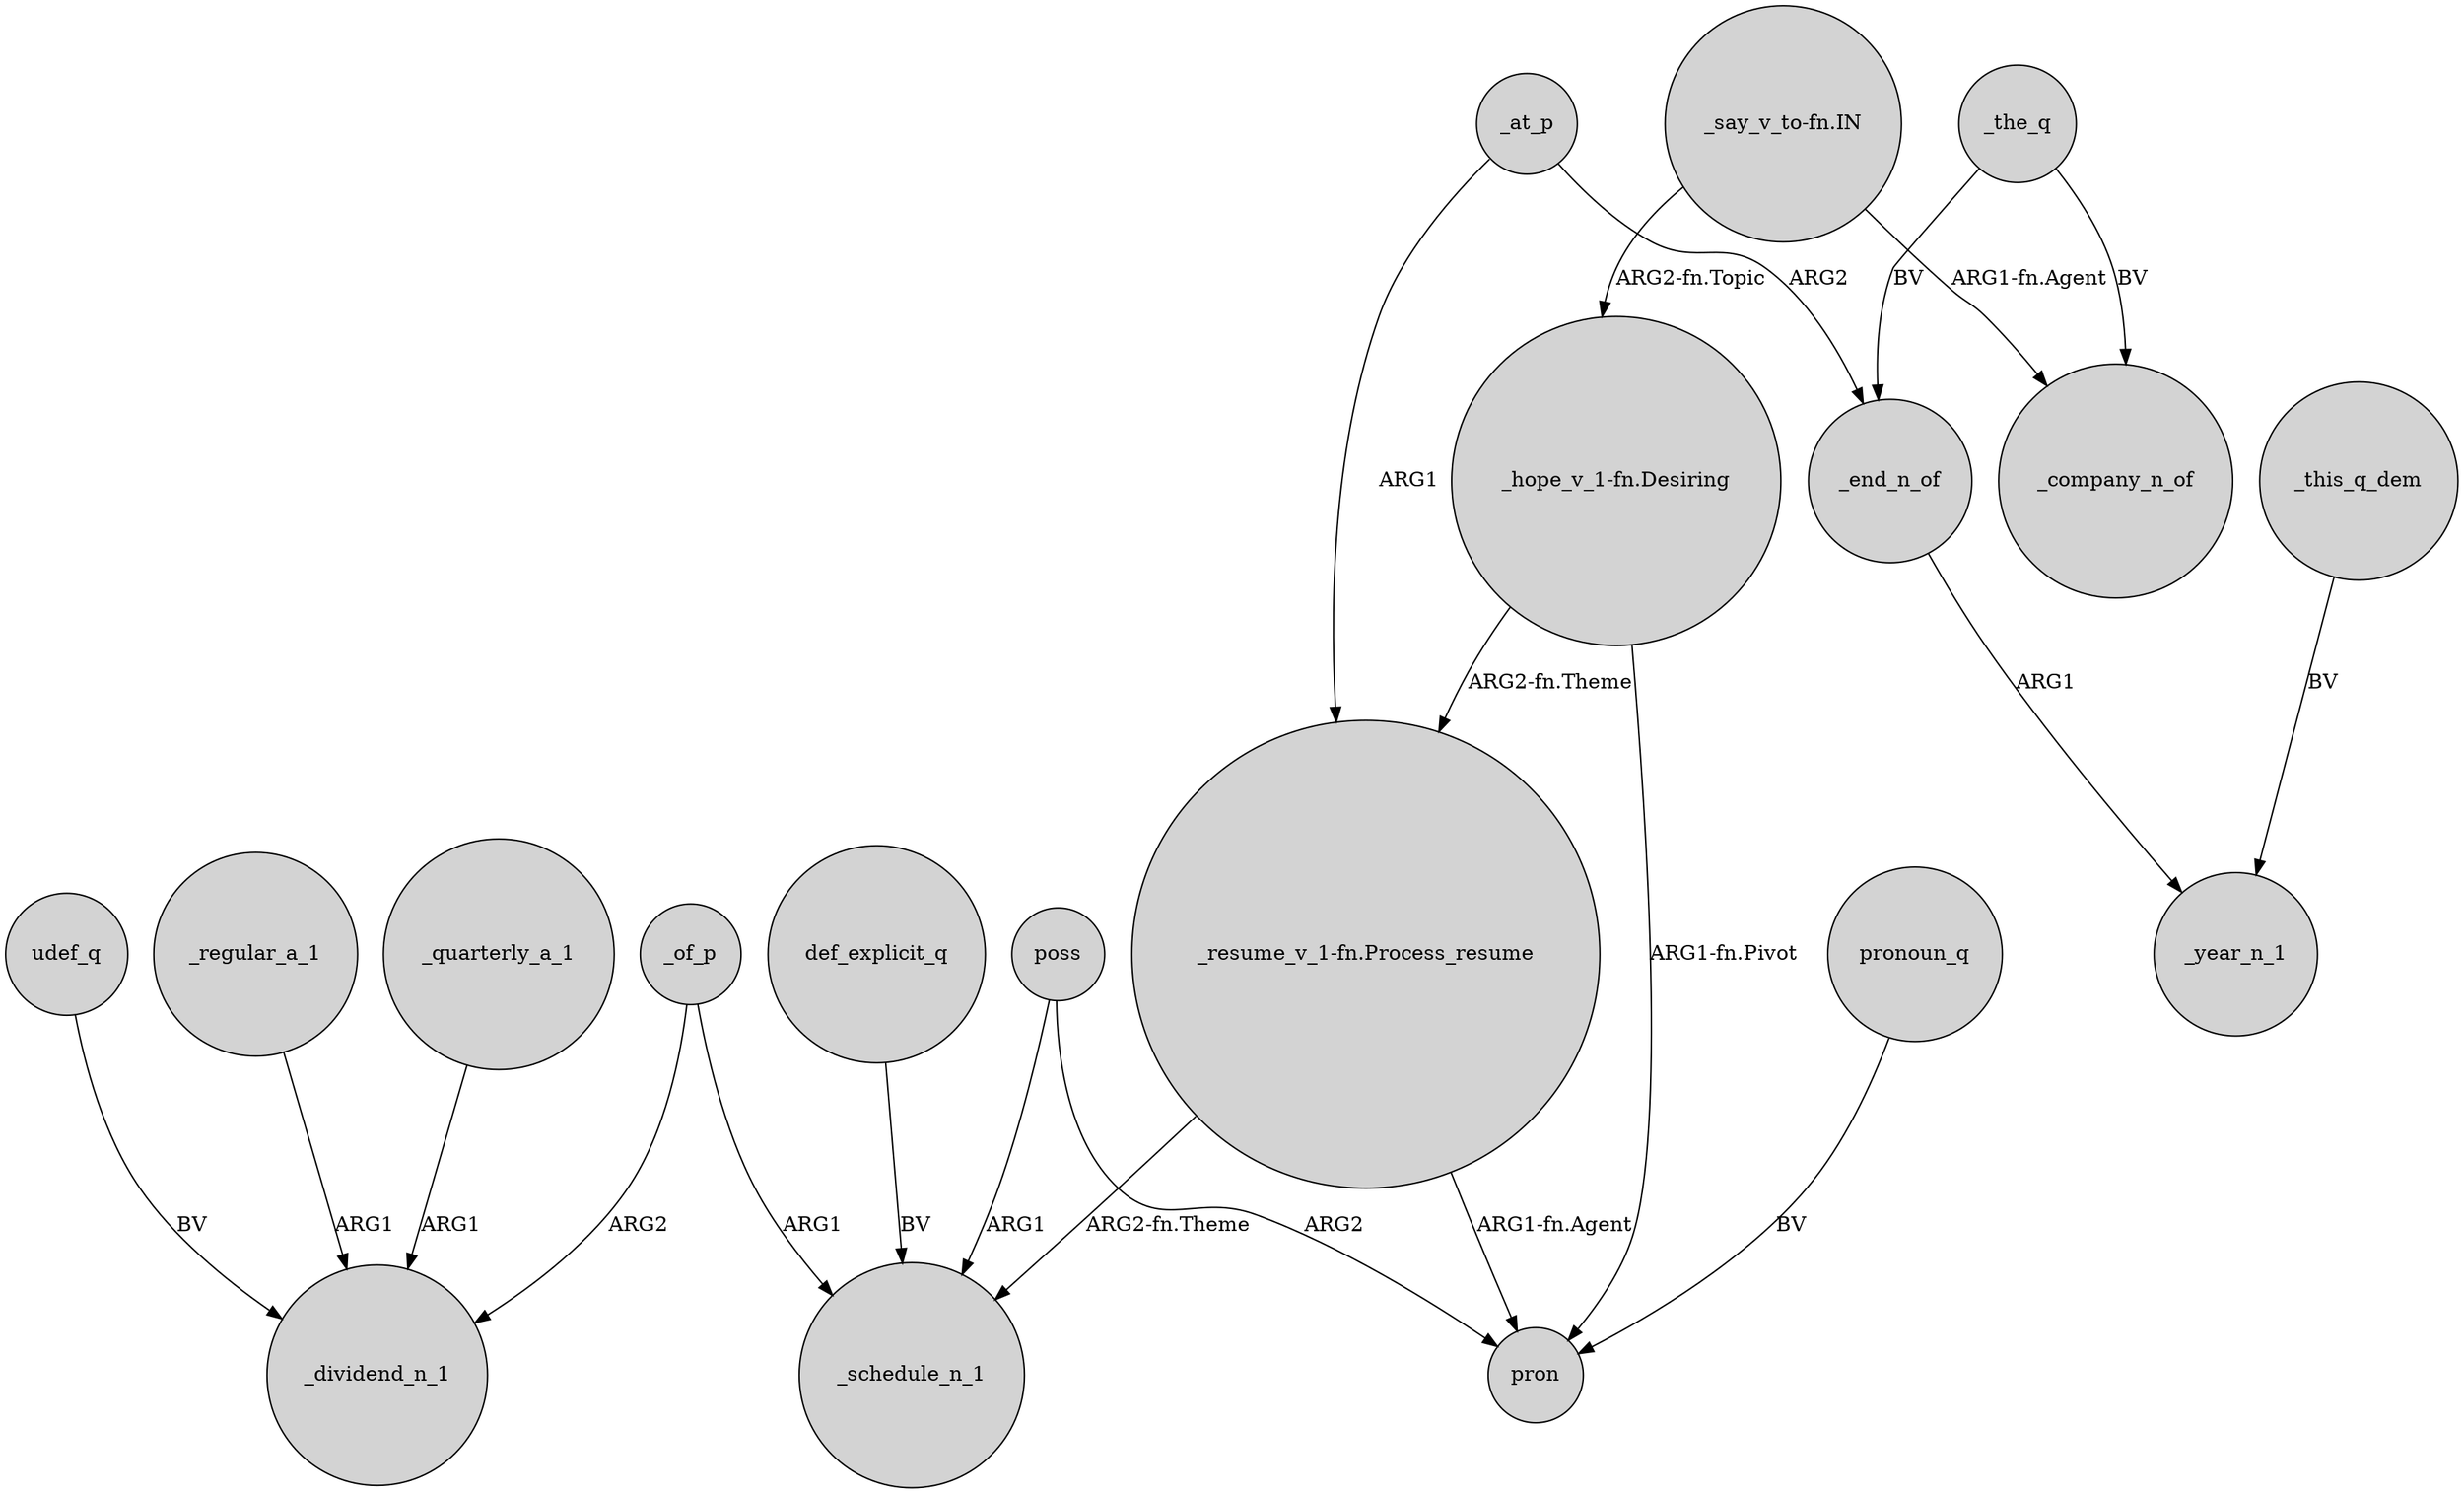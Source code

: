 digraph {
	node [shape=circle style=filled]
	_of_p -> _dividend_n_1 [label=ARG2]
	"_hope_v_1-fn.Desiring" -> pron [label="ARG1-fn.Pivot"]
	def_explicit_q -> _schedule_n_1 [label=BV]
	poss -> pron [label=ARG2]
	_of_p -> _schedule_n_1 [label=ARG1]
	_the_q -> _end_n_of [label=BV]
	_at_p -> _end_n_of [label=ARG2]
	_regular_a_1 -> _dividend_n_1 [label=ARG1]
	_end_n_of -> _year_n_1 [label=ARG1]
	_quarterly_a_1 -> _dividend_n_1 [label=ARG1]
	"_say_v_to-fn.IN" -> "_hope_v_1-fn.Desiring" [label="ARG2-fn.Topic"]
	"_resume_v_1-fn.Process_resume" -> pron [label="ARG1-fn.Agent"]
	_the_q -> _company_n_of [label=BV]
	pronoun_q -> pron [label=BV]
	"_hope_v_1-fn.Desiring" -> "_resume_v_1-fn.Process_resume" [label="ARG2-fn.Theme"]
	poss -> _schedule_n_1 [label=ARG1]
	"_say_v_to-fn.IN" -> _company_n_of [label="ARG1-fn.Agent"]
	udef_q -> _dividend_n_1 [label=BV]
	"_resume_v_1-fn.Process_resume" -> _schedule_n_1 [label="ARG2-fn.Theme"]
	_at_p -> "_resume_v_1-fn.Process_resume" [label=ARG1]
	_this_q_dem -> _year_n_1 [label=BV]
}
